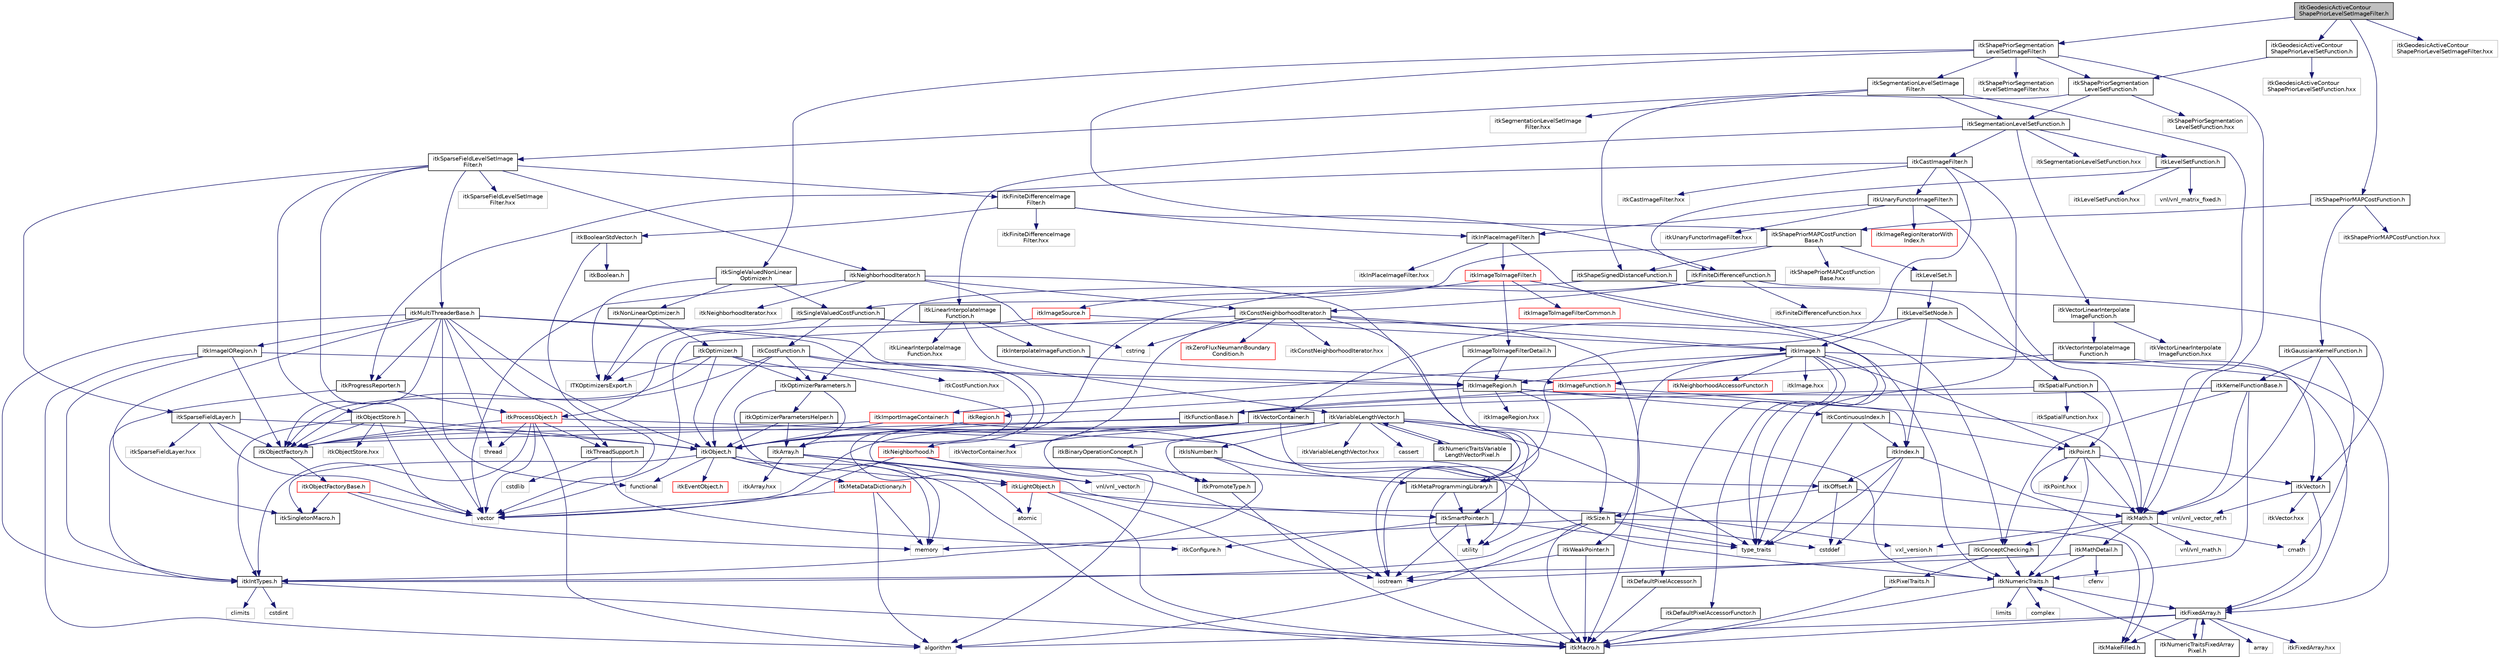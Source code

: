 digraph "itkGeodesicActiveContourShapePriorLevelSetImageFilter.h"
{
 // LATEX_PDF_SIZE
  edge [fontname="Helvetica",fontsize="10",labelfontname="Helvetica",labelfontsize="10"];
  node [fontname="Helvetica",fontsize="10",shape=record];
  Node1 [label="itkGeodesicActiveContour\lShapePriorLevelSetImageFilter.h",height=0.2,width=0.4,color="black", fillcolor="grey75", style="filled", fontcolor="black",tooltip=" "];
  Node1 -> Node2 [color="midnightblue",fontsize="10",style="solid",fontname="Helvetica"];
  Node2 [label="itkShapePriorSegmentation\lLevelSetImageFilter.h",height=0.2,width=0.4,color="black", fillcolor="white", style="filled",URL="$itkShapePriorSegmentationLevelSetImageFilter_8h.html",tooltip=" "];
  Node2 -> Node3 [color="midnightblue",fontsize="10",style="solid",fontname="Helvetica"];
  Node3 [label="itkSegmentationLevelSetImage\lFilter.h",height=0.2,width=0.4,color="black", fillcolor="white", style="filled",URL="$itkSegmentationLevelSetImageFilter_8h.html",tooltip=" "];
  Node3 -> Node4 [color="midnightblue",fontsize="10",style="solid",fontname="Helvetica"];
  Node4 [label="itkSparseFieldLevelSetImage\lFilter.h",height=0.2,width=0.4,color="black", fillcolor="white", style="filled",URL="$itkSparseFieldLevelSetImageFilter_8h.html",tooltip=" "];
  Node4 -> Node5 [color="midnightblue",fontsize="10",style="solid",fontname="Helvetica"];
  Node5 [label="itkFiniteDifferenceImage\lFilter.h",height=0.2,width=0.4,color="black", fillcolor="white", style="filled",URL="$itkFiniteDifferenceImageFilter_8h.html",tooltip=" "];
  Node5 -> Node6 [color="midnightblue",fontsize="10",style="solid",fontname="Helvetica"];
  Node6 [label="itkBooleanStdVector.h",height=0.2,width=0.4,color="black", fillcolor="white", style="filled",URL="$itkBooleanStdVector_8h.html",tooltip=" "];
  Node6 -> Node7 [color="midnightblue",fontsize="10",style="solid",fontname="Helvetica"];
  Node7 [label="itkBoolean.h",height=0.2,width=0.4,color="black", fillcolor="white", style="filled",URL="$itkBoolean_8h.html",tooltip=" "];
  Node6 -> Node8 [color="midnightblue",fontsize="10",style="solid",fontname="Helvetica"];
  Node8 [label="vector",height=0.2,width=0.4,color="grey75", fillcolor="white", style="filled",tooltip=" "];
  Node5 -> Node9 [color="midnightblue",fontsize="10",style="solid",fontname="Helvetica"];
  Node9 [label="itkInPlaceImageFilter.h",height=0.2,width=0.4,color="black", fillcolor="white", style="filled",URL="$itkInPlaceImageFilter_8h.html",tooltip=" "];
  Node9 -> Node10 [color="midnightblue",fontsize="10",style="solid",fontname="Helvetica"];
  Node10 [label="itkImageToImageFilter.h",height=0.2,width=0.4,color="red", fillcolor="white", style="filled",URL="$itkImageToImageFilter_8h.html",tooltip=" "];
  Node10 -> Node11 [color="midnightblue",fontsize="10",style="solid",fontname="Helvetica"];
  Node11 [label="itkImageSource.h",height=0.2,width=0.4,color="red", fillcolor="white", style="filled",URL="$itkImageSource_8h.html",tooltip=" "];
  Node11 -> Node12 [color="midnightblue",fontsize="10",style="solid",fontname="Helvetica"];
  Node12 [label="itkProcessObject.h",height=0.2,width=0.4,color="red", fillcolor="white", style="filled",URL="$itkProcessObject_8h.html",tooltip=" "];
  Node12 -> Node41 [color="midnightblue",fontsize="10",style="solid",fontname="Helvetica"];
  Node41 [label="itkObjectFactory.h",height=0.2,width=0.4,color="black", fillcolor="white", style="filled",URL="$itkObjectFactory_8h.html",tooltip=" "];
  Node41 -> Node42 [color="midnightblue",fontsize="10",style="solid",fontname="Helvetica"];
  Node42 [label="itkObjectFactoryBase.h",height=0.2,width=0.4,color="red", fillcolor="white", style="filled",URL="$itkObjectFactoryBase_8h.html",tooltip=" "];
  Node42 -> Node27 [color="midnightblue",fontsize="10",style="solid",fontname="Helvetica"];
  Node27 [label="itkSingletonMacro.h",height=0.2,width=0.4,color="black", fillcolor="white", style="filled",URL="$itkSingletonMacro_8h.html",tooltip=" "];
  Node42 -> Node36 [color="midnightblue",fontsize="10",style="solid",fontname="Helvetica"];
  Node36 [label="memory",height=0.2,width=0.4,color="grey75", fillcolor="white", style="filled",tooltip=" "];
  Node42 -> Node8 [color="midnightblue",fontsize="10",style="solid",fontname="Helvetica"];
  Node12 -> Node47 [color="midnightblue",fontsize="10",style="solid",fontname="Helvetica"];
  Node47 [label="itkNumericTraits.h",height=0.2,width=0.4,color="black", fillcolor="white", style="filled",URL="$itkNumericTraits_8h.html",tooltip=" "];
  Node47 -> Node16 [color="midnightblue",fontsize="10",style="solid",fontname="Helvetica"];
  Node16 [label="itkMacro.h",height=0.2,width=0.4,color="black", fillcolor="white", style="filled",URL="$itkMacro_8h.html",tooltip=" "];
  Node47 -> Node48 [color="midnightblue",fontsize="10",style="solid",fontname="Helvetica"];
  Node48 [label="limits",height=0.2,width=0.4,color="grey75", fillcolor="white", style="filled",tooltip=" "];
  Node47 -> Node49 [color="midnightblue",fontsize="10",style="solid",fontname="Helvetica"];
  Node49 [label="complex",height=0.2,width=0.4,color="grey75", fillcolor="white", style="filled",tooltip=" "];
  Node47 -> Node50 [color="midnightblue",fontsize="10",style="solid",fontname="Helvetica"];
  Node50 [label="itkFixedArray.h",height=0.2,width=0.4,color="black", fillcolor="white", style="filled",URL="$itkFixedArray_8h.html",tooltip=" "];
  Node50 -> Node16 [color="midnightblue",fontsize="10",style="solid",fontname="Helvetica"];
  Node50 -> Node51 [color="midnightblue",fontsize="10",style="solid",fontname="Helvetica"];
  Node51 [label="itkMakeFilled.h",height=0.2,width=0.4,color="black", fillcolor="white", style="filled",URL="$itkMakeFilled_8h.html",tooltip=" "];
  Node50 -> Node33 [color="midnightblue",fontsize="10",style="solid",fontname="Helvetica"];
  Node33 [label="algorithm",height=0.2,width=0.4,color="grey75", fillcolor="white", style="filled",tooltip=" "];
  Node50 -> Node52 [color="midnightblue",fontsize="10",style="solid",fontname="Helvetica"];
  Node52 [label="array",height=0.2,width=0.4,color="grey75", fillcolor="white", style="filled",tooltip=" "];
  Node50 -> Node53 [color="midnightblue",fontsize="10",style="solid",fontname="Helvetica"];
  Node53 [label="itkFixedArray.hxx",height=0.2,width=0.4,color="grey75", fillcolor="white", style="filled",tooltip=" "];
  Node50 -> Node54 [color="midnightblue",fontsize="10",style="solid",fontname="Helvetica"];
  Node54 [label="itkNumericTraitsFixedArray\lPixel.h",height=0.2,width=0.4,color="black", fillcolor="white", style="filled",URL="$itkNumericTraitsFixedArrayPixel_8h.html",tooltip=" "];
  Node54 -> Node47 [color="midnightblue",fontsize="10",style="solid",fontname="Helvetica"];
  Node54 -> Node50 [color="midnightblue",fontsize="10",style="solid",fontname="Helvetica"];
  Node12 -> Node55 [color="midnightblue",fontsize="10",style="solid",fontname="Helvetica"];
  Node55 [label="itkThreadSupport.h",height=0.2,width=0.4,color="black", fillcolor="white", style="filled",URL="$itkThreadSupport_8h.html",tooltip=" "];
  Node55 -> Node56 [color="midnightblue",fontsize="10",style="solid",fontname="Helvetica"];
  Node56 [label="cstdlib",height=0.2,width=0.4,color="grey75", fillcolor="white", style="filled",tooltip=" "];
  Node55 -> Node21 [color="midnightblue",fontsize="10",style="solid",fontname="Helvetica"];
  Node21 [label="itkConfigure.h",height=0.2,width=0.4,color="grey75", fillcolor="white", style="filled",tooltip=" "];
  Node12 -> Node23 [color="midnightblue",fontsize="10",style="solid",fontname="Helvetica"];
  Node23 [label="itkIntTypes.h",height=0.2,width=0.4,color="black", fillcolor="white", style="filled",URL="$itkIntTypes_8h.html",tooltip=" "];
  Node23 -> Node16 [color="midnightblue",fontsize="10",style="solid",fontname="Helvetica"];
  Node23 -> Node24 [color="midnightblue",fontsize="10",style="solid",fontname="Helvetica"];
  Node24 [label="cstdint",height=0.2,width=0.4,color="grey75", fillcolor="white", style="filled",tooltip=" "];
  Node23 -> Node25 [color="midnightblue",fontsize="10",style="solid",fontname="Helvetica"];
  Node25 [label="climits",height=0.2,width=0.4,color="grey75", fillcolor="white", style="filled",tooltip=" "];
  Node12 -> Node8 [color="midnightblue",fontsize="10",style="solid",fontname="Helvetica"];
  Node12 -> Node33 [color="midnightblue",fontsize="10",style="solid",fontname="Helvetica"];
  Node12 -> Node58 [color="midnightblue",fontsize="10",style="solid",fontname="Helvetica"];
  Node58 [label="thread",height=0.2,width=0.4,color="grey75", fillcolor="white", style="filled",tooltip=" "];
  Node11 -> Node59 [color="midnightblue",fontsize="10",style="solid",fontname="Helvetica"];
  Node59 [label="itkImage.h",height=0.2,width=0.4,color="black", fillcolor="white", style="filled",URL="$itkImage_8h.html",tooltip=" "];
  Node59 -> Node60 [color="midnightblue",fontsize="10",style="solid",fontname="Helvetica"];
  Node60 [label="itkImageRegion.h",height=0.2,width=0.4,color="black", fillcolor="white", style="filled",URL="$itkImageRegion_8h.html",tooltip=" "];
  Node60 -> Node61 [color="midnightblue",fontsize="10",style="solid",fontname="Helvetica"];
  Node61 [label="itkRegion.h",height=0.2,width=0.4,color="red", fillcolor="white", style="filled",URL="$itkRegion_8h.html",tooltip=" "];
  Node61 -> Node14 [color="midnightblue",fontsize="10",style="solid",fontname="Helvetica"];
  Node14 [label="itkObject.h",height=0.2,width=0.4,color="black", fillcolor="white", style="filled",URL="$itkObject_8h.html",tooltip=" "];
  Node14 -> Node15 [color="midnightblue",fontsize="10",style="solid",fontname="Helvetica"];
  Node15 [label="itkLightObject.h",height=0.2,width=0.4,color="red", fillcolor="white", style="filled",URL="$itkLightObject_8h.html",tooltip=" "];
  Node15 -> Node16 [color="midnightblue",fontsize="10",style="solid",fontname="Helvetica"];
  Node15 -> Node17 [color="midnightblue",fontsize="10",style="solid",fontname="Helvetica"];
  Node17 [label="itkSmartPointer.h",height=0.2,width=0.4,color="black", fillcolor="white", style="filled",URL="$itkSmartPointer_8h.html",tooltip=" "];
  Node17 -> Node18 [color="midnightblue",fontsize="10",style="solid",fontname="Helvetica"];
  Node18 [label="iostream",height=0.2,width=0.4,color="grey75", fillcolor="white", style="filled",tooltip=" "];
  Node17 -> Node19 [color="midnightblue",fontsize="10",style="solid",fontname="Helvetica"];
  Node19 [label="utility",height=0.2,width=0.4,color="grey75", fillcolor="white", style="filled",tooltip=" "];
  Node17 -> Node20 [color="midnightblue",fontsize="10",style="solid",fontname="Helvetica"];
  Node20 [label="type_traits",height=0.2,width=0.4,color="grey75", fillcolor="white", style="filled",tooltip=" "];
  Node17 -> Node21 [color="midnightblue",fontsize="10",style="solid",fontname="Helvetica"];
  Node15 -> Node26 [color="midnightblue",fontsize="10",style="solid",fontname="Helvetica"];
  Node26 [label="atomic",height=0.2,width=0.4,color="grey75", fillcolor="white", style="filled",tooltip=" "];
  Node15 -> Node18 [color="midnightblue",fontsize="10",style="solid",fontname="Helvetica"];
  Node14 -> Node30 [color="midnightblue",fontsize="10",style="solid",fontname="Helvetica"];
  Node30 [label="itkEventObject.h",height=0.2,width=0.4,color="red", fillcolor="white", style="filled",URL="$itkEventObject_8h.html",tooltip=" "];
  Node14 -> Node31 [color="midnightblue",fontsize="10",style="solid",fontname="Helvetica"];
  Node31 [label="itkMetaDataDictionary.h",height=0.2,width=0.4,color="red", fillcolor="white", style="filled",URL="$itkMetaDataDictionary_8h.html",tooltip=" "];
  Node31 -> Node33 [color="midnightblue",fontsize="10",style="solid",fontname="Helvetica"];
  Node31 -> Node8 [color="midnightblue",fontsize="10",style="solid",fontname="Helvetica"];
  Node31 -> Node36 [color="midnightblue",fontsize="10",style="solid",fontname="Helvetica"];
  Node14 -> Node27 [color="midnightblue",fontsize="10",style="solid",fontname="Helvetica"];
  Node14 -> Node37 [color="midnightblue",fontsize="10",style="solid",fontname="Helvetica"];
  Node37 [label="functional",height=0.2,width=0.4,color="grey75", fillcolor="white", style="filled",tooltip=" "];
  Node14 -> Node36 [color="midnightblue",fontsize="10",style="solid",fontname="Helvetica"];
  Node60 -> Node62 [color="midnightblue",fontsize="10",style="solid",fontname="Helvetica"];
  Node62 [label="itkSize.h",height=0.2,width=0.4,color="black", fillcolor="white", style="filled",URL="$itkSize_8h.html",tooltip=" "];
  Node62 -> Node23 [color="midnightblue",fontsize="10",style="solid",fontname="Helvetica"];
  Node62 -> Node16 [color="midnightblue",fontsize="10",style="solid",fontname="Helvetica"];
  Node62 -> Node51 [color="midnightblue",fontsize="10",style="solid",fontname="Helvetica"];
  Node62 -> Node33 [color="midnightblue",fontsize="10",style="solid",fontname="Helvetica"];
  Node62 -> Node63 [color="midnightblue",fontsize="10",style="solid",fontname="Helvetica"];
  Node63 [label="cstddef",height=0.2,width=0.4,color="grey75", fillcolor="white", style="filled",tooltip=" "];
  Node62 -> Node20 [color="midnightblue",fontsize="10",style="solid",fontname="Helvetica"];
  Node62 -> Node36 [color="midnightblue",fontsize="10",style="solid",fontname="Helvetica"];
  Node60 -> Node64 [color="midnightblue",fontsize="10",style="solid",fontname="Helvetica"];
  Node64 [label="itkContinuousIndex.h",height=0.2,width=0.4,color="black", fillcolor="white", style="filled",URL="$itkContinuousIndex_8h.html",tooltip=" "];
  Node64 -> Node65 [color="midnightblue",fontsize="10",style="solid",fontname="Helvetica"];
  Node65 [label="itkPoint.h",height=0.2,width=0.4,color="black", fillcolor="white", style="filled",URL="$itkPoint_8h.html",tooltip=" "];
  Node65 -> Node47 [color="midnightblue",fontsize="10",style="solid",fontname="Helvetica"];
  Node65 -> Node66 [color="midnightblue",fontsize="10",style="solid",fontname="Helvetica"];
  Node66 [label="itkVector.h",height=0.2,width=0.4,color="black", fillcolor="white", style="filled",URL="$itkVector_8h.html",tooltip=" "];
  Node66 -> Node50 [color="midnightblue",fontsize="10",style="solid",fontname="Helvetica"];
  Node66 -> Node67 [color="midnightblue",fontsize="10",style="solid",fontname="Helvetica"];
  Node67 [label="vnl/vnl_vector_ref.h",height=0.2,width=0.4,color="grey75", fillcolor="white", style="filled",tooltip=" "];
  Node66 -> Node68 [color="midnightblue",fontsize="10",style="solid",fontname="Helvetica"];
  Node68 [label="itkVector.hxx",height=0.2,width=0.4,color="grey75", fillcolor="white", style="filled",tooltip=" "];
  Node65 -> Node67 [color="midnightblue",fontsize="10",style="solid",fontname="Helvetica"];
  Node65 -> Node69 [color="midnightblue",fontsize="10",style="solid",fontname="Helvetica"];
  Node69 [label="itkMath.h",height=0.2,width=0.4,color="black", fillcolor="white", style="filled",URL="$itkMath_8h.html",tooltip=" "];
  Node69 -> Node70 [color="midnightblue",fontsize="10",style="solid",fontname="Helvetica"];
  Node70 [label="cmath",height=0.2,width=0.4,color="grey75", fillcolor="white", style="filled",tooltip=" "];
  Node69 -> Node71 [color="midnightblue",fontsize="10",style="solid",fontname="Helvetica"];
  Node71 [label="itkMathDetail.h",height=0.2,width=0.4,color="black", fillcolor="white", style="filled",URL="$itkMathDetail_8h.html",tooltip=" "];
  Node71 -> Node23 [color="midnightblue",fontsize="10",style="solid",fontname="Helvetica"];
  Node71 -> Node47 [color="midnightblue",fontsize="10",style="solid",fontname="Helvetica"];
  Node71 -> Node72 [color="midnightblue",fontsize="10",style="solid",fontname="Helvetica"];
  Node72 [label="cfenv",height=0.2,width=0.4,color="grey75", fillcolor="white", style="filled",tooltip=" "];
  Node69 -> Node73 [color="midnightblue",fontsize="10",style="solid",fontname="Helvetica"];
  Node73 [label="itkConceptChecking.h",height=0.2,width=0.4,color="black", fillcolor="white", style="filled",URL="$itkConceptChecking_8h.html",tooltip=" "];
  Node73 -> Node74 [color="midnightblue",fontsize="10",style="solid",fontname="Helvetica"];
  Node74 [label="itkPixelTraits.h",height=0.2,width=0.4,color="black", fillcolor="white", style="filled",URL="$itkPixelTraits_8h.html",tooltip=" "];
  Node74 -> Node16 [color="midnightblue",fontsize="10",style="solid",fontname="Helvetica"];
  Node73 -> Node47 [color="midnightblue",fontsize="10",style="solid",fontname="Helvetica"];
  Node73 -> Node18 [color="midnightblue",fontsize="10",style="solid",fontname="Helvetica"];
  Node69 -> Node75 [color="midnightblue",fontsize="10",style="solid",fontname="Helvetica"];
  Node75 [label="vnl/vnl_math.h",height=0.2,width=0.4,color="grey75", fillcolor="white", style="filled",tooltip=" "];
  Node69 -> Node76 [color="midnightblue",fontsize="10",style="solid",fontname="Helvetica"];
  Node76 [label="vxl_version.h",height=0.2,width=0.4,color="grey75", fillcolor="white", style="filled",tooltip=" "];
  Node65 -> Node77 [color="midnightblue",fontsize="10",style="solid",fontname="Helvetica"];
  Node77 [label="itkPoint.hxx",height=0.2,width=0.4,color="grey75", fillcolor="white", style="filled",tooltip=" "];
  Node64 -> Node78 [color="midnightblue",fontsize="10",style="solid",fontname="Helvetica"];
  Node78 [label="itkIndex.h",height=0.2,width=0.4,color="black", fillcolor="white", style="filled",URL="$itkIndex_8h.html",tooltip=" "];
  Node78 -> Node51 [color="midnightblue",fontsize="10",style="solid",fontname="Helvetica"];
  Node78 -> Node79 [color="midnightblue",fontsize="10",style="solid",fontname="Helvetica"];
  Node79 [label="itkOffset.h",height=0.2,width=0.4,color="black", fillcolor="white", style="filled",URL="$itkOffset_8h.html",tooltip=" "];
  Node79 -> Node62 [color="midnightblue",fontsize="10",style="solid",fontname="Helvetica"];
  Node79 -> Node69 [color="midnightblue",fontsize="10",style="solid",fontname="Helvetica"];
  Node79 -> Node63 [color="midnightblue",fontsize="10",style="solid",fontname="Helvetica"];
  Node78 -> Node63 [color="midnightblue",fontsize="10",style="solid",fontname="Helvetica"];
  Node78 -> Node20 [color="midnightblue",fontsize="10",style="solid",fontname="Helvetica"];
  Node64 -> Node20 [color="midnightblue",fontsize="10",style="solid",fontname="Helvetica"];
  Node60 -> Node69 [color="midnightblue",fontsize="10",style="solid",fontname="Helvetica"];
  Node60 -> Node80 [color="midnightblue",fontsize="10",style="solid",fontname="Helvetica"];
  Node80 [label="itkImageRegion.hxx",height=0.2,width=0.4,color="grey75", fillcolor="white", style="filled",tooltip=" "];
  Node59 -> Node81 [color="midnightblue",fontsize="10",style="solid",fontname="Helvetica"];
  Node81 [label="itkImportImageContainer.h",height=0.2,width=0.4,color="red", fillcolor="white", style="filled",URL="$itkImportImageContainer_8h.html",tooltip=" "];
  Node81 -> Node14 [color="midnightblue",fontsize="10",style="solid",fontname="Helvetica"];
  Node81 -> Node41 [color="midnightblue",fontsize="10",style="solid",fontname="Helvetica"];
  Node81 -> Node19 [color="midnightblue",fontsize="10",style="solid",fontname="Helvetica"];
  Node59 -> Node83 [color="midnightblue",fontsize="10",style="solid",fontname="Helvetica"];
  Node83 [label="itkDefaultPixelAccessor.h",height=0.2,width=0.4,color="black", fillcolor="white", style="filled",URL="$itkDefaultPixelAccessor_8h.html",tooltip=" "];
  Node83 -> Node16 [color="midnightblue",fontsize="10",style="solid",fontname="Helvetica"];
  Node59 -> Node84 [color="midnightblue",fontsize="10",style="solid",fontname="Helvetica"];
  Node84 [label="itkDefaultPixelAccessorFunctor.h",height=0.2,width=0.4,color="black", fillcolor="white", style="filled",URL="$itkDefaultPixelAccessorFunctor_8h.html",tooltip=" "];
  Node84 -> Node16 [color="midnightblue",fontsize="10",style="solid",fontname="Helvetica"];
  Node59 -> Node65 [color="midnightblue",fontsize="10",style="solid",fontname="Helvetica"];
  Node59 -> Node50 [color="midnightblue",fontsize="10",style="solid",fontname="Helvetica"];
  Node59 -> Node38 [color="midnightblue",fontsize="10",style="solid",fontname="Helvetica"];
  Node38 [label="itkWeakPointer.h",height=0.2,width=0.4,color="black", fillcolor="white", style="filled",URL="$itkWeakPointer_8h.html",tooltip=" "];
  Node38 -> Node16 [color="midnightblue",fontsize="10",style="solid",fontname="Helvetica"];
  Node38 -> Node18 [color="midnightblue",fontsize="10",style="solid",fontname="Helvetica"];
  Node59 -> Node85 [color="midnightblue",fontsize="10",style="solid",fontname="Helvetica"];
  Node85 [label="itkNeighborhoodAccessorFunctor.h",height=0.2,width=0.4,color="red", fillcolor="white", style="filled",URL="$itkNeighborhoodAccessorFunctor_8h.html",tooltip=" "];
  Node59 -> Node20 [color="midnightblue",fontsize="10",style="solid",fontname="Helvetica"];
  Node59 -> Node108 [color="midnightblue",fontsize="10",style="solid",fontname="Helvetica"];
  Node108 [label="itkImage.hxx",height=0.2,width=0.4,color="grey75", fillcolor="white", style="filled",tooltip=" "];
  Node10 -> Node73 [color="midnightblue",fontsize="10",style="solid",fontname="Helvetica"];
  Node10 -> Node114 [color="midnightblue",fontsize="10",style="solid",fontname="Helvetica"];
  Node114 [label="itkImageToImageFilterDetail.h",height=0.2,width=0.4,color="black", fillcolor="white", style="filled",URL="$itkImageToImageFilterDetail_8h.html",tooltip=" "];
  Node114 -> Node60 [color="midnightblue",fontsize="10",style="solid",fontname="Helvetica"];
  Node114 -> Node17 [color="midnightblue",fontsize="10",style="solid",fontname="Helvetica"];
  Node10 -> Node115 [color="midnightblue",fontsize="10",style="solid",fontname="Helvetica"];
  Node115 [label="itkImageToImageFilterCommon.h",height=0.2,width=0.4,color="red", fillcolor="white", style="filled",URL="$itkImageToImageFilterCommon_8h.html",tooltip=" "];
  Node9 -> Node20 [color="midnightblue",fontsize="10",style="solid",fontname="Helvetica"];
  Node9 -> Node117 [color="midnightblue",fontsize="10",style="solid",fontname="Helvetica"];
  Node117 [label="itkInPlaceImageFilter.hxx",height=0.2,width=0.4,color="grey75", fillcolor="white", style="filled",tooltip=" "];
  Node5 -> Node118 [color="midnightblue",fontsize="10",style="solid",fontname="Helvetica"];
  Node118 [label="itkFiniteDifferenceFunction.h",height=0.2,width=0.4,color="black", fillcolor="white", style="filled",URL="$itkFiniteDifferenceFunction_8h.html",tooltip=" "];
  Node118 -> Node15 [color="midnightblue",fontsize="10",style="solid",fontname="Helvetica"];
  Node118 -> Node119 [color="midnightblue",fontsize="10",style="solid",fontname="Helvetica"];
  Node119 [label="itkConstNeighborhoodIterator.h",height=0.2,width=0.4,color="black", fillcolor="white", style="filled",URL="$itkConstNeighborhoodIterator_8h.html",tooltip=" "];
  Node119 -> Node8 [color="midnightblue",fontsize="10",style="solid",fontname="Helvetica"];
  Node119 -> Node120 [color="midnightblue",fontsize="10",style="solid",fontname="Helvetica"];
  Node120 [label="cstring",height=0.2,width=0.4,color="grey75", fillcolor="white", style="filled",tooltip=" "];
  Node119 -> Node18 [color="midnightblue",fontsize="10",style="solid",fontname="Helvetica"];
  Node119 -> Node59 [color="midnightblue",fontsize="10",style="solid",fontname="Helvetica"];
  Node119 -> Node87 [color="midnightblue",fontsize="10",style="solid",fontname="Helvetica"];
  Node87 [label="itkNeighborhood.h",height=0.2,width=0.4,color="red", fillcolor="white", style="filled",URL="$itkNeighborhood_8h.html",tooltip=" "];
  Node87 -> Node18 [color="midnightblue",fontsize="10",style="solid",fontname="Helvetica"];
  Node87 -> Node92 [color="midnightblue",fontsize="10",style="solid",fontname="Helvetica"];
  Node92 [label="vnl/vnl_vector.h",height=0.2,width=0.4,color="grey75", fillcolor="white", style="filled",tooltip=" "];
  Node87 -> Node79 [color="midnightblue",fontsize="10",style="solid",fontname="Helvetica"];
  Node87 -> Node8 [color="midnightblue",fontsize="10",style="solid",fontname="Helvetica"];
  Node119 -> Node16 [color="midnightblue",fontsize="10",style="solid",fontname="Helvetica"];
  Node119 -> Node121 [color="midnightblue",fontsize="10",style="solid",fontname="Helvetica"];
  Node121 [label="itkZeroFluxNeumannBoundary\lCondition.h",height=0.2,width=0.4,color="red", fillcolor="white", style="filled",URL="$itkZeroFluxNeumannBoundaryCondition_8h.html",tooltip=" "];
  Node119 -> Node123 [color="midnightblue",fontsize="10",style="solid",fontname="Helvetica"];
  Node123 [label="itkConstNeighborhoodIterator.hxx",height=0.2,width=0.4,color="grey75", fillcolor="white", style="filled",tooltip=" "];
  Node118 -> Node66 [color="midnightblue",fontsize="10",style="solid",fontname="Helvetica"];
  Node118 -> Node124 [color="midnightblue",fontsize="10",style="solid",fontname="Helvetica"];
  Node124 [label="itkFiniteDifferenceFunction.hxx",height=0.2,width=0.4,color="grey75", fillcolor="white", style="filled",tooltip=" "];
  Node5 -> Node125 [color="midnightblue",fontsize="10",style="solid",fontname="Helvetica"];
  Node125 [label="itkFiniteDifferenceImage\lFilter.hxx",height=0.2,width=0.4,color="grey75", fillcolor="white", style="filled",tooltip=" "];
  Node4 -> Node126 [color="midnightblue",fontsize="10",style="solid",fontname="Helvetica"];
  Node126 [label="itkMultiThreaderBase.h",height=0.2,width=0.4,color="black", fillcolor="white", style="filled",URL="$itkMultiThreaderBase_8h.html",tooltip=" "];
  Node126 -> Node14 [color="midnightblue",fontsize="10",style="solid",fontname="Helvetica"];
  Node126 -> Node55 [color="midnightblue",fontsize="10",style="solid",fontname="Helvetica"];
  Node126 -> Node41 [color="midnightblue",fontsize="10",style="solid",fontname="Helvetica"];
  Node126 -> Node23 [color="midnightblue",fontsize="10",style="solid",fontname="Helvetica"];
  Node126 -> Node60 [color="midnightblue",fontsize="10",style="solid",fontname="Helvetica"];
  Node126 -> Node110 [color="midnightblue",fontsize="10",style="solid",fontname="Helvetica"];
  Node110 [label="itkImageIORegion.h",height=0.2,width=0.4,color="black", fillcolor="white", style="filled",URL="$itkImageIORegion_8h.html",tooltip=" "];
  Node110 -> Node33 [color="midnightblue",fontsize="10",style="solid",fontname="Helvetica"];
  Node110 -> Node23 [color="midnightblue",fontsize="10",style="solid",fontname="Helvetica"];
  Node110 -> Node41 [color="midnightblue",fontsize="10",style="solid",fontname="Helvetica"];
  Node110 -> Node60 [color="midnightblue",fontsize="10",style="solid",fontname="Helvetica"];
  Node126 -> Node27 [color="midnightblue",fontsize="10",style="solid",fontname="Helvetica"];
  Node126 -> Node26 [color="midnightblue",fontsize="10",style="solid",fontname="Helvetica"];
  Node126 -> Node37 [color="midnightblue",fontsize="10",style="solid",fontname="Helvetica"];
  Node126 -> Node58 [color="midnightblue",fontsize="10",style="solid",fontname="Helvetica"];
  Node126 -> Node127 [color="midnightblue",fontsize="10",style="solid",fontname="Helvetica"];
  Node127 [label="itkProgressReporter.h",height=0.2,width=0.4,color="black", fillcolor="white", style="filled",URL="$itkProgressReporter_8h.html",tooltip=" "];
  Node127 -> Node23 [color="midnightblue",fontsize="10",style="solid",fontname="Helvetica"];
  Node127 -> Node12 [color="midnightblue",fontsize="10",style="solid",fontname="Helvetica"];
  Node4 -> Node128 [color="midnightblue",fontsize="10",style="solid",fontname="Helvetica"];
  Node128 [label="itkSparseFieldLayer.h",height=0.2,width=0.4,color="black", fillcolor="white", style="filled",URL="$itkSparseFieldLayer_8h.html",tooltip=" "];
  Node128 -> Node41 [color="midnightblue",fontsize="10",style="solid",fontname="Helvetica"];
  Node128 -> Node14 [color="midnightblue",fontsize="10",style="solid",fontname="Helvetica"];
  Node128 -> Node8 [color="midnightblue",fontsize="10",style="solid",fontname="Helvetica"];
  Node128 -> Node129 [color="midnightblue",fontsize="10",style="solid",fontname="Helvetica"];
  Node129 [label="itkSparseFieldLayer.hxx",height=0.2,width=0.4,color="grey75", fillcolor="white", style="filled",tooltip=" "];
  Node4 -> Node130 [color="midnightblue",fontsize="10",style="solid",fontname="Helvetica"];
  Node130 [label="itkObjectStore.h",height=0.2,width=0.4,color="black", fillcolor="white", style="filled",URL="$itkObjectStore_8h.html",tooltip=" "];
  Node130 -> Node41 [color="midnightblue",fontsize="10",style="solid",fontname="Helvetica"];
  Node130 -> Node14 [color="midnightblue",fontsize="10",style="solid",fontname="Helvetica"];
  Node130 -> Node23 [color="midnightblue",fontsize="10",style="solid",fontname="Helvetica"];
  Node130 -> Node8 [color="midnightblue",fontsize="10",style="solid",fontname="Helvetica"];
  Node130 -> Node131 [color="midnightblue",fontsize="10",style="solid",fontname="Helvetica"];
  Node131 [label="itkObjectStore.hxx",height=0.2,width=0.4,color="grey75", fillcolor="white", style="filled",tooltip=" "];
  Node4 -> Node8 [color="midnightblue",fontsize="10",style="solid",fontname="Helvetica"];
  Node4 -> Node132 [color="midnightblue",fontsize="10",style="solid",fontname="Helvetica"];
  Node132 [label="itkNeighborhoodIterator.h",height=0.2,width=0.4,color="black", fillcolor="white", style="filled",URL="$itkNeighborhoodIterator_8h.html",tooltip=" "];
  Node132 -> Node8 [color="midnightblue",fontsize="10",style="solid",fontname="Helvetica"];
  Node132 -> Node120 [color="midnightblue",fontsize="10",style="solid",fontname="Helvetica"];
  Node132 -> Node18 [color="midnightblue",fontsize="10",style="solid",fontname="Helvetica"];
  Node132 -> Node119 [color="midnightblue",fontsize="10",style="solid",fontname="Helvetica"];
  Node132 -> Node133 [color="midnightblue",fontsize="10",style="solid",fontname="Helvetica"];
  Node133 [label="itkNeighborhoodIterator.hxx",height=0.2,width=0.4,color="grey75", fillcolor="white", style="filled",tooltip=" "];
  Node4 -> Node134 [color="midnightblue",fontsize="10",style="solid",fontname="Helvetica"];
  Node134 [label="itkSparseFieldLevelSetImage\lFilter.hxx",height=0.2,width=0.4,color="grey75", fillcolor="white", style="filled",tooltip=" "];
  Node3 -> Node135 [color="midnightblue",fontsize="10",style="solid",fontname="Helvetica"];
  Node135 [label="itkSegmentationLevelSetFunction.h",height=0.2,width=0.4,color="black", fillcolor="white", style="filled",URL="$itkSegmentationLevelSetFunction_8h.html",tooltip=" "];
  Node135 -> Node136 [color="midnightblue",fontsize="10",style="solid",fontname="Helvetica"];
  Node136 [label="itkLevelSetFunction.h",height=0.2,width=0.4,color="black", fillcolor="white", style="filled",URL="$itkLevelSetFunction_8h.html",tooltip=" "];
  Node136 -> Node118 [color="midnightblue",fontsize="10",style="solid",fontname="Helvetica"];
  Node136 -> Node137 [color="midnightblue",fontsize="10",style="solid",fontname="Helvetica"];
  Node137 [label="vnl/vnl_matrix_fixed.h",height=0.2,width=0.4,color="grey75", fillcolor="white", style="filled",tooltip=" "];
  Node136 -> Node138 [color="midnightblue",fontsize="10",style="solid",fontname="Helvetica"];
  Node138 [label="itkLevelSetFunction.hxx",height=0.2,width=0.4,color="grey75", fillcolor="white", style="filled",tooltip=" "];
  Node135 -> Node139 [color="midnightblue",fontsize="10",style="solid",fontname="Helvetica"];
  Node139 [label="itkLinearInterpolateImage\lFunction.h",height=0.2,width=0.4,color="black", fillcolor="white", style="filled",URL="$itkLinearInterpolateImageFunction_8h.html",tooltip=" "];
  Node139 -> Node140 [color="midnightblue",fontsize="10",style="solid",fontname="Helvetica"];
  Node140 [label="itkInterpolateImageFunction.h",height=0.2,width=0.4,color="black", fillcolor="white", style="filled",URL="$itkInterpolateImageFunction_8h.html",tooltip=" "];
  Node140 -> Node141 [color="midnightblue",fontsize="10",style="solid",fontname="Helvetica"];
  Node141 [label="itkImageFunction.h",height=0.2,width=0.4,color="red", fillcolor="white", style="filled",URL="$itkImageFunction_8h.html",tooltip=" "];
  Node141 -> Node142 [color="midnightblue",fontsize="10",style="solid",fontname="Helvetica"];
  Node142 [label="itkFunctionBase.h",height=0.2,width=0.4,color="black", fillcolor="white", style="filled",URL="$itkFunctionBase_8h.html",tooltip=" "];
  Node142 -> Node14 [color="midnightblue",fontsize="10",style="solid",fontname="Helvetica"];
  Node142 -> Node41 [color="midnightblue",fontsize="10",style="solid",fontname="Helvetica"];
  Node141 -> Node78 [color="midnightblue",fontsize="10",style="solid",fontname="Helvetica"];
  Node139 -> Node144 [color="midnightblue",fontsize="10",style="solid",fontname="Helvetica"];
  Node144 [label="itkVariableLengthVector.h",height=0.2,width=0.4,color="black", fillcolor="white", style="filled",URL="$itkVariableLengthVector_8h.html",tooltip=" "];
  Node144 -> Node145 [color="midnightblue",fontsize="10",style="solid",fontname="Helvetica"];
  Node145 [label="cassert",height=0.2,width=0.4,color="grey75", fillcolor="white", style="filled",tooltip=" "];
  Node144 -> Node33 [color="midnightblue",fontsize="10",style="solid",fontname="Helvetica"];
  Node144 -> Node20 [color="midnightblue",fontsize="10",style="solid",fontname="Helvetica"];
  Node144 -> Node47 [color="midnightblue",fontsize="10",style="solid",fontname="Helvetica"];
  Node144 -> Node146 [color="midnightblue",fontsize="10",style="solid",fontname="Helvetica"];
  Node146 [label="itkMetaProgrammingLibrary.h",height=0.2,width=0.4,color="black", fillcolor="white", style="filled",URL="$itkMetaProgrammingLibrary_8h.html",tooltip=" "];
  Node146 -> Node16 [color="midnightblue",fontsize="10",style="solid",fontname="Helvetica"];
  Node146 -> Node17 [color="midnightblue",fontsize="10",style="solid",fontname="Helvetica"];
  Node144 -> Node147 [color="midnightblue",fontsize="10",style="solid",fontname="Helvetica"];
  Node147 [label="itkIsNumber.h",height=0.2,width=0.4,color="black", fillcolor="white", style="filled",URL="$itkIsNumber_8h.html",tooltip=" "];
  Node147 -> Node146 [color="midnightblue",fontsize="10",style="solid",fontname="Helvetica"];
  Node147 -> Node23 [color="midnightblue",fontsize="10",style="solid",fontname="Helvetica"];
  Node144 -> Node148 [color="midnightblue",fontsize="10",style="solid",fontname="Helvetica"];
  Node148 [label="itkPromoteType.h",height=0.2,width=0.4,color="black", fillcolor="white", style="filled",URL="$itkPromoteType_8h.html",tooltip=" "];
  Node148 -> Node16 [color="midnightblue",fontsize="10",style="solid",fontname="Helvetica"];
  Node144 -> Node149 [color="midnightblue",fontsize="10",style="solid",fontname="Helvetica"];
  Node149 [label="itkBinaryOperationConcept.h",height=0.2,width=0.4,color="black", fillcolor="white", style="filled",URL="$itkBinaryOperationConcept_8h.html",tooltip=" "];
  Node149 -> Node148 [color="midnightblue",fontsize="10",style="solid",fontname="Helvetica"];
  Node144 -> Node150 [color="midnightblue",fontsize="10",style="solid",fontname="Helvetica"];
  Node150 [label="itkNumericTraitsVariable\lLengthVectorPixel.h",height=0.2,width=0.4,color="black", fillcolor="white", style="filled",URL="$itkNumericTraitsVariableLengthVectorPixel_8h.html",tooltip=" "];
  Node150 -> Node144 [color="midnightblue",fontsize="10",style="solid",fontname="Helvetica"];
  Node144 -> Node151 [color="midnightblue",fontsize="10",style="solid",fontname="Helvetica"];
  Node151 [label="itkVariableLengthVector.hxx",height=0.2,width=0.4,color="grey75", fillcolor="white", style="filled",tooltip=" "];
  Node139 -> Node152 [color="midnightblue",fontsize="10",style="solid",fontname="Helvetica"];
  Node152 [label="itkLinearInterpolateImage\lFunction.hxx",height=0.2,width=0.4,color="grey75", fillcolor="white", style="filled",tooltip=" "];
  Node135 -> Node153 [color="midnightblue",fontsize="10",style="solid",fontname="Helvetica"];
  Node153 [label="itkVectorLinearInterpolate\lImageFunction.h",height=0.2,width=0.4,color="black", fillcolor="white", style="filled",URL="$itkVectorLinearInterpolateImageFunction_8h.html",tooltip=" "];
  Node153 -> Node154 [color="midnightblue",fontsize="10",style="solid",fontname="Helvetica"];
  Node154 [label="itkVectorInterpolateImage\lFunction.h",height=0.2,width=0.4,color="black", fillcolor="white", style="filled",URL="$itkVectorInterpolateImageFunction_8h.html",tooltip=" "];
  Node154 -> Node141 [color="midnightblue",fontsize="10",style="solid",fontname="Helvetica"];
  Node154 -> Node50 [color="midnightblue",fontsize="10",style="solid",fontname="Helvetica"];
  Node153 -> Node155 [color="midnightblue",fontsize="10",style="solid",fontname="Helvetica"];
  Node155 [label="itkVectorLinearInterpolate\lImageFunction.hxx",height=0.2,width=0.4,color="grey75", fillcolor="white", style="filled",tooltip=" "];
  Node135 -> Node156 [color="midnightblue",fontsize="10",style="solid",fontname="Helvetica"];
  Node156 [label="itkCastImageFilter.h",height=0.2,width=0.4,color="black", fillcolor="white", style="filled",URL="$itkCastImageFilter_8h.html",tooltip=" "];
  Node156 -> Node157 [color="midnightblue",fontsize="10",style="solid",fontname="Helvetica"];
  Node157 [label="itkUnaryFunctorImageFilter.h",height=0.2,width=0.4,color="black", fillcolor="white", style="filled",URL="$itkUnaryFunctorImageFilter_8h.html",tooltip=" "];
  Node157 -> Node69 [color="midnightblue",fontsize="10",style="solid",fontname="Helvetica"];
  Node157 -> Node9 [color="midnightblue",fontsize="10",style="solid",fontname="Helvetica"];
  Node157 -> Node158 [color="midnightblue",fontsize="10",style="solid",fontname="Helvetica"];
  Node158 [label="itkImageRegionIteratorWith\lIndex.h",height=0.2,width=0.4,color="red", fillcolor="white", style="filled",URL="$itkImageRegionIteratorWithIndex_8h.html",tooltip=" "];
  Node157 -> Node166 [color="midnightblue",fontsize="10",style="solid",fontname="Helvetica"];
  Node166 [label="itkUnaryFunctorImageFilter.hxx",height=0.2,width=0.4,color="grey75", fillcolor="white", style="filled",tooltip=" "];
  Node156 -> Node127 [color="midnightblue",fontsize="10",style="solid",fontname="Helvetica"];
  Node156 -> Node146 [color="midnightblue",fontsize="10",style="solid",fontname="Helvetica"];
  Node156 -> Node20 [color="midnightblue",fontsize="10",style="solid",fontname="Helvetica"];
  Node156 -> Node167 [color="midnightblue",fontsize="10",style="solid",fontname="Helvetica"];
  Node167 [label="itkCastImageFilter.hxx",height=0.2,width=0.4,color="grey75", fillcolor="white", style="filled",tooltip=" "];
  Node135 -> Node168 [color="midnightblue",fontsize="10",style="solid",fontname="Helvetica"];
  Node168 [label="itkSegmentationLevelSetFunction.hxx",height=0.2,width=0.4,color="grey75", fillcolor="white", style="filled",tooltip=" "];
  Node3 -> Node69 [color="midnightblue",fontsize="10",style="solid",fontname="Helvetica"];
  Node3 -> Node169 [color="midnightblue",fontsize="10",style="solid",fontname="Helvetica"];
  Node169 [label="itkSegmentationLevelSetImage\lFilter.hxx",height=0.2,width=0.4,color="grey75", fillcolor="white", style="filled",tooltip=" "];
  Node2 -> Node170 [color="midnightblue",fontsize="10",style="solid",fontname="Helvetica"];
  Node170 [label="itkShapePriorSegmentation\lLevelSetFunction.h",height=0.2,width=0.4,color="black", fillcolor="white", style="filled",URL="$itkShapePriorSegmentationLevelSetFunction_8h.html",tooltip=" "];
  Node170 -> Node135 [color="midnightblue",fontsize="10",style="solid",fontname="Helvetica"];
  Node170 -> Node171 [color="midnightblue",fontsize="10",style="solid",fontname="Helvetica"];
  Node171 [label="itkShapeSignedDistanceFunction.h",height=0.2,width=0.4,color="black", fillcolor="white", style="filled",URL="$itkShapeSignedDistanceFunction_8h.html",tooltip=" "];
  Node171 -> Node172 [color="midnightblue",fontsize="10",style="solid",fontname="Helvetica"];
  Node172 [label="itkSpatialFunction.h",height=0.2,width=0.4,color="black", fillcolor="white", style="filled",URL="$itkSpatialFunction_8h.html",tooltip=" "];
  Node172 -> Node142 [color="midnightblue",fontsize="10",style="solid",fontname="Helvetica"];
  Node172 -> Node65 [color="midnightblue",fontsize="10",style="solid",fontname="Helvetica"];
  Node172 -> Node173 [color="midnightblue",fontsize="10",style="solid",fontname="Helvetica"];
  Node173 [label="itkSpatialFunction.hxx",height=0.2,width=0.4,color="grey75", fillcolor="white", style="filled",tooltip=" "];
  Node171 -> Node174 [color="midnightblue",fontsize="10",style="solid",fontname="Helvetica"];
  Node174 [label="itkOptimizerParameters.h",height=0.2,width=0.4,color="black", fillcolor="white", style="filled",URL="$itkOptimizerParameters_8h.html",tooltip=" "];
  Node174 -> Node175 [color="midnightblue",fontsize="10",style="solid",fontname="Helvetica"];
  Node175 [label="itkArray.h",height=0.2,width=0.4,color="black", fillcolor="white", style="filled",URL="$itkArray_8h.html",tooltip=" "];
  Node175 -> Node16 [color="midnightblue",fontsize="10",style="solid",fontname="Helvetica"];
  Node175 -> Node76 [color="midnightblue",fontsize="10",style="solid",fontname="Helvetica"];
  Node175 -> Node92 [color="midnightblue",fontsize="10",style="solid",fontname="Helvetica"];
  Node175 -> Node176 [color="midnightblue",fontsize="10",style="solid",fontname="Helvetica"];
  Node176 [label="itkArray.hxx",height=0.2,width=0.4,color="grey75", fillcolor="white", style="filled",tooltip=" "];
  Node174 -> Node177 [color="midnightblue",fontsize="10",style="solid",fontname="Helvetica"];
  Node177 [label="itkOptimizerParametersHelper.h",height=0.2,width=0.4,color="black", fillcolor="white", style="filled",URL="$itkOptimizerParametersHelper_8h.html",tooltip=" "];
  Node177 -> Node14 [color="midnightblue",fontsize="10",style="solid",fontname="Helvetica"];
  Node177 -> Node175 [color="midnightblue",fontsize="10",style="solid",fontname="Helvetica"];
  Node174 -> Node36 [color="midnightblue",fontsize="10",style="solid",fontname="Helvetica"];
  Node170 -> Node178 [color="midnightblue",fontsize="10",style="solid",fontname="Helvetica"];
  Node178 [label="itkShapePriorSegmentation\lLevelSetFunction.hxx",height=0.2,width=0.4,color="grey75", fillcolor="white", style="filled",tooltip=" "];
  Node2 -> Node179 [color="midnightblue",fontsize="10",style="solid",fontname="Helvetica"];
  Node179 [label="itkSingleValuedNonLinear\lOptimizer.h",height=0.2,width=0.4,color="black", fillcolor="white", style="filled",URL="$itkSingleValuedNonLinearOptimizer_8h.html",tooltip=" "];
  Node179 -> Node180 [color="midnightblue",fontsize="10",style="solid",fontname="Helvetica"];
  Node180 [label="itkNonLinearOptimizer.h",height=0.2,width=0.4,color="black", fillcolor="white", style="filled",URL="$itkNonLinearOptimizer_8h.html",tooltip=" "];
  Node180 -> Node181 [color="midnightblue",fontsize="10",style="solid",fontname="Helvetica"];
  Node181 [label="itkOptimizer.h",height=0.2,width=0.4,color="black", fillcolor="white", style="filled",URL="$itkOptimizer_8h.html",tooltip=" "];
  Node181 -> Node14 [color="midnightblue",fontsize="10",style="solid",fontname="Helvetica"];
  Node181 -> Node41 [color="midnightblue",fontsize="10",style="solid",fontname="Helvetica"];
  Node181 -> Node175 [color="midnightblue",fontsize="10",style="solid",fontname="Helvetica"];
  Node181 -> Node174 [color="midnightblue",fontsize="10",style="solid",fontname="Helvetica"];
  Node181 -> Node182 [color="midnightblue",fontsize="10",style="solid",fontname="Helvetica"];
  Node182 [label="ITKOptimizersExport.h",height=0.2,width=0.4,color="grey75", fillcolor="white", style="filled",tooltip=" "];
  Node180 -> Node182 [color="midnightblue",fontsize="10",style="solid",fontname="Helvetica"];
  Node179 -> Node183 [color="midnightblue",fontsize="10",style="solid",fontname="Helvetica"];
  Node183 [label="itkSingleValuedCostFunction.h",height=0.2,width=0.4,color="black", fillcolor="white", style="filled",URL="$itkSingleValuedCostFunction_8h.html",tooltip=" "];
  Node183 -> Node184 [color="midnightblue",fontsize="10",style="solid",fontname="Helvetica"];
  Node184 [label="itkCostFunction.h",height=0.2,width=0.4,color="black", fillcolor="white", style="filled",URL="$itkCostFunction_8h.html",tooltip=" "];
  Node184 -> Node14 [color="midnightblue",fontsize="10",style="solid",fontname="Helvetica"];
  Node184 -> Node41 [color="midnightblue",fontsize="10",style="solid",fontname="Helvetica"];
  Node184 -> Node175 [color="midnightblue",fontsize="10",style="solid",fontname="Helvetica"];
  Node184 -> Node174 [color="midnightblue",fontsize="10",style="solid",fontname="Helvetica"];
  Node184 -> Node185 [color="midnightblue",fontsize="10",style="solid",fontname="Helvetica"];
  Node185 [label="itkCostFunction.hxx",height=0.2,width=0.4,color="grey75", fillcolor="white", style="filled",tooltip=" "];
  Node183 -> Node47 [color="midnightblue",fontsize="10",style="solid",fontname="Helvetica"];
  Node183 -> Node182 [color="midnightblue",fontsize="10",style="solid",fontname="Helvetica"];
  Node179 -> Node182 [color="midnightblue",fontsize="10",style="solid",fontname="Helvetica"];
  Node2 -> Node186 [color="midnightblue",fontsize="10",style="solid",fontname="Helvetica"];
  Node186 [label="itkShapePriorMAPCostFunction\lBase.h",height=0.2,width=0.4,color="black", fillcolor="white", style="filled",URL="$itkShapePriorMAPCostFunctionBase_8h.html",tooltip=" "];
  Node186 -> Node183 [color="midnightblue",fontsize="10",style="solid",fontname="Helvetica"];
  Node186 -> Node187 [color="midnightblue",fontsize="10",style="solid",fontname="Helvetica"];
  Node187 [label="itkLevelSet.h",height=0.2,width=0.4,color="black", fillcolor="white", style="filled",URL="$itkLevelSet_8h.html",tooltip=" "];
  Node187 -> Node188 [color="midnightblue",fontsize="10",style="solid",fontname="Helvetica"];
  Node188 [label="itkLevelSetNode.h",height=0.2,width=0.4,color="black", fillcolor="white", style="filled",URL="$itkLevelSetNode_8h.html",tooltip=" "];
  Node188 -> Node78 [color="midnightblue",fontsize="10",style="solid",fontname="Helvetica"];
  Node188 -> Node59 [color="midnightblue",fontsize="10",style="solid",fontname="Helvetica"];
  Node188 -> Node189 [color="midnightblue",fontsize="10",style="solid",fontname="Helvetica"];
  Node189 [label="itkVectorContainer.h",height=0.2,width=0.4,color="black", fillcolor="white", style="filled",URL="$itkVectorContainer_8h.html",tooltip=" "];
  Node189 -> Node14 [color="midnightblue",fontsize="10",style="solid",fontname="Helvetica"];
  Node189 -> Node41 [color="midnightblue",fontsize="10",style="solid",fontname="Helvetica"];
  Node189 -> Node19 [color="midnightblue",fontsize="10",style="solid",fontname="Helvetica"];
  Node189 -> Node8 [color="midnightblue",fontsize="10",style="solid",fontname="Helvetica"];
  Node189 -> Node190 [color="midnightblue",fontsize="10",style="solid",fontname="Helvetica"];
  Node190 [label="itkVectorContainer.hxx",height=0.2,width=0.4,color="grey75", fillcolor="white", style="filled",tooltip=" "];
  Node188 -> Node66 [color="midnightblue",fontsize="10",style="solid",fontname="Helvetica"];
  Node186 -> Node171 [color="midnightblue",fontsize="10",style="solid",fontname="Helvetica"];
  Node186 -> Node191 [color="midnightblue",fontsize="10",style="solid",fontname="Helvetica"];
  Node191 [label="itkShapePriorMAPCostFunction\lBase.hxx",height=0.2,width=0.4,color="grey75", fillcolor="white", style="filled",tooltip=" "];
  Node2 -> Node69 [color="midnightblue",fontsize="10",style="solid",fontname="Helvetica"];
  Node2 -> Node192 [color="midnightblue",fontsize="10",style="solid",fontname="Helvetica"];
  Node192 [label="itkShapePriorSegmentation\lLevelSetImageFilter.hxx",height=0.2,width=0.4,color="grey75", fillcolor="white", style="filled",tooltip=" "];
  Node1 -> Node193 [color="midnightblue",fontsize="10",style="solid",fontname="Helvetica"];
  Node193 [label="itkGeodesicActiveContour\lShapePriorLevelSetFunction.h",height=0.2,width=0.4,color="black", fillcolor="white", style="filled",URL="$itkGeodesicActiveContourShapePriorLevelSetFunction_8h.html",tooltip=" "];
  Node193 -> Node170 [color="midnightblue",fontsize="10",style="solid",fontname="Helvetica"];
  Node193 -> Node194 [color="midnightblue",fontsize="10",style="solid",fontname="Helvetica"];
  Node194 [label="itkGeodesicActiveContour\lShapePriorLevelSetFunction.hxx",height=0.2,width=0.4,color="grey75", fillcolor="white", style="filled",tooltip=" "];
  Node1 -> Node195 [color="midnightblue",fontsize="10",style="solid",fontname="Helvetica"];
  Node195 [label="itkShapePriorMAPCostFunction.h",height=0.2,width=0.4,color="black", fillcolor="white", style="filled",URL="$itkShapePriorMAPCostFunction_8h.html",tooltip=" "];
  Node195 -> Node186 [color="midnightblue",fontsize="10",style="solid",fontname="Helvetica"];
  Node195 -> Node196 [color="midnightblue",fontsize="10",style="solid",fontname="Helvetica"];
  Node196 [label="itkGaussianKernelFunction.h",height=0.2,width=0.4,color="black", fillcolor="white", style="filled",URL="$itkGaussianKernelFunction_8h.html",tooltip=" "];
  Node196 -> Node197 [color="midnightblue",fontsize="10",style="solid",fontname="Helvetica"];
  Node197 [label="itkKernelFunctionBase.h",height=0.2,width=0.4,color="black", fillcolor="white", style="filled",URL="$itkKernelFunctionBase_8h.html",tooltip=" "];
  Node197 -> Node142 [color="midnightblue",fontsize="10",style="solid",fontname="Helvetica"];
  Node197 -> Node73 [color="midnightblue",fontsize="10",style="solid",fontname="Helvetica"];
  Node197 -> Node47 [color="midnightblue",fontsize="10",style="solid",fontname="Helvetica"];
  Node197 -> Node69 [color="midnightblue",fontsize="10",style="solid",fontname="Helvetica"];
  Node196 -> Node69 [color="midnightblue",fontsize="10",style="solid",fontname="Helvetica"];
  Node196 -> Node70 [color="midnightblue",fontsize="10",style="solid",fontname="Helvetica"];
  Node195 -> Node198 [color="midnightblue",fontsize="10",style="solid",fontname="Helvetica"];
  Node198 [label="itkShapePriorMAPCostFunction.hxx",height=0.2,width=0.4,color="grey75", fillcolor="white", style="filled",tooltip=" "];
  Node1 -> Node199 [color="midnightblue",fontsize="10",style="solid",fontname="Helvetica"];
  Node199 [label="itkGeodesicActiveContour\lShapePriorLevelSetImageFilter.hxx",height=0.2,width=0.4,color="grey75", fillcolor="white", style="filled",tooltip=" "];
}
